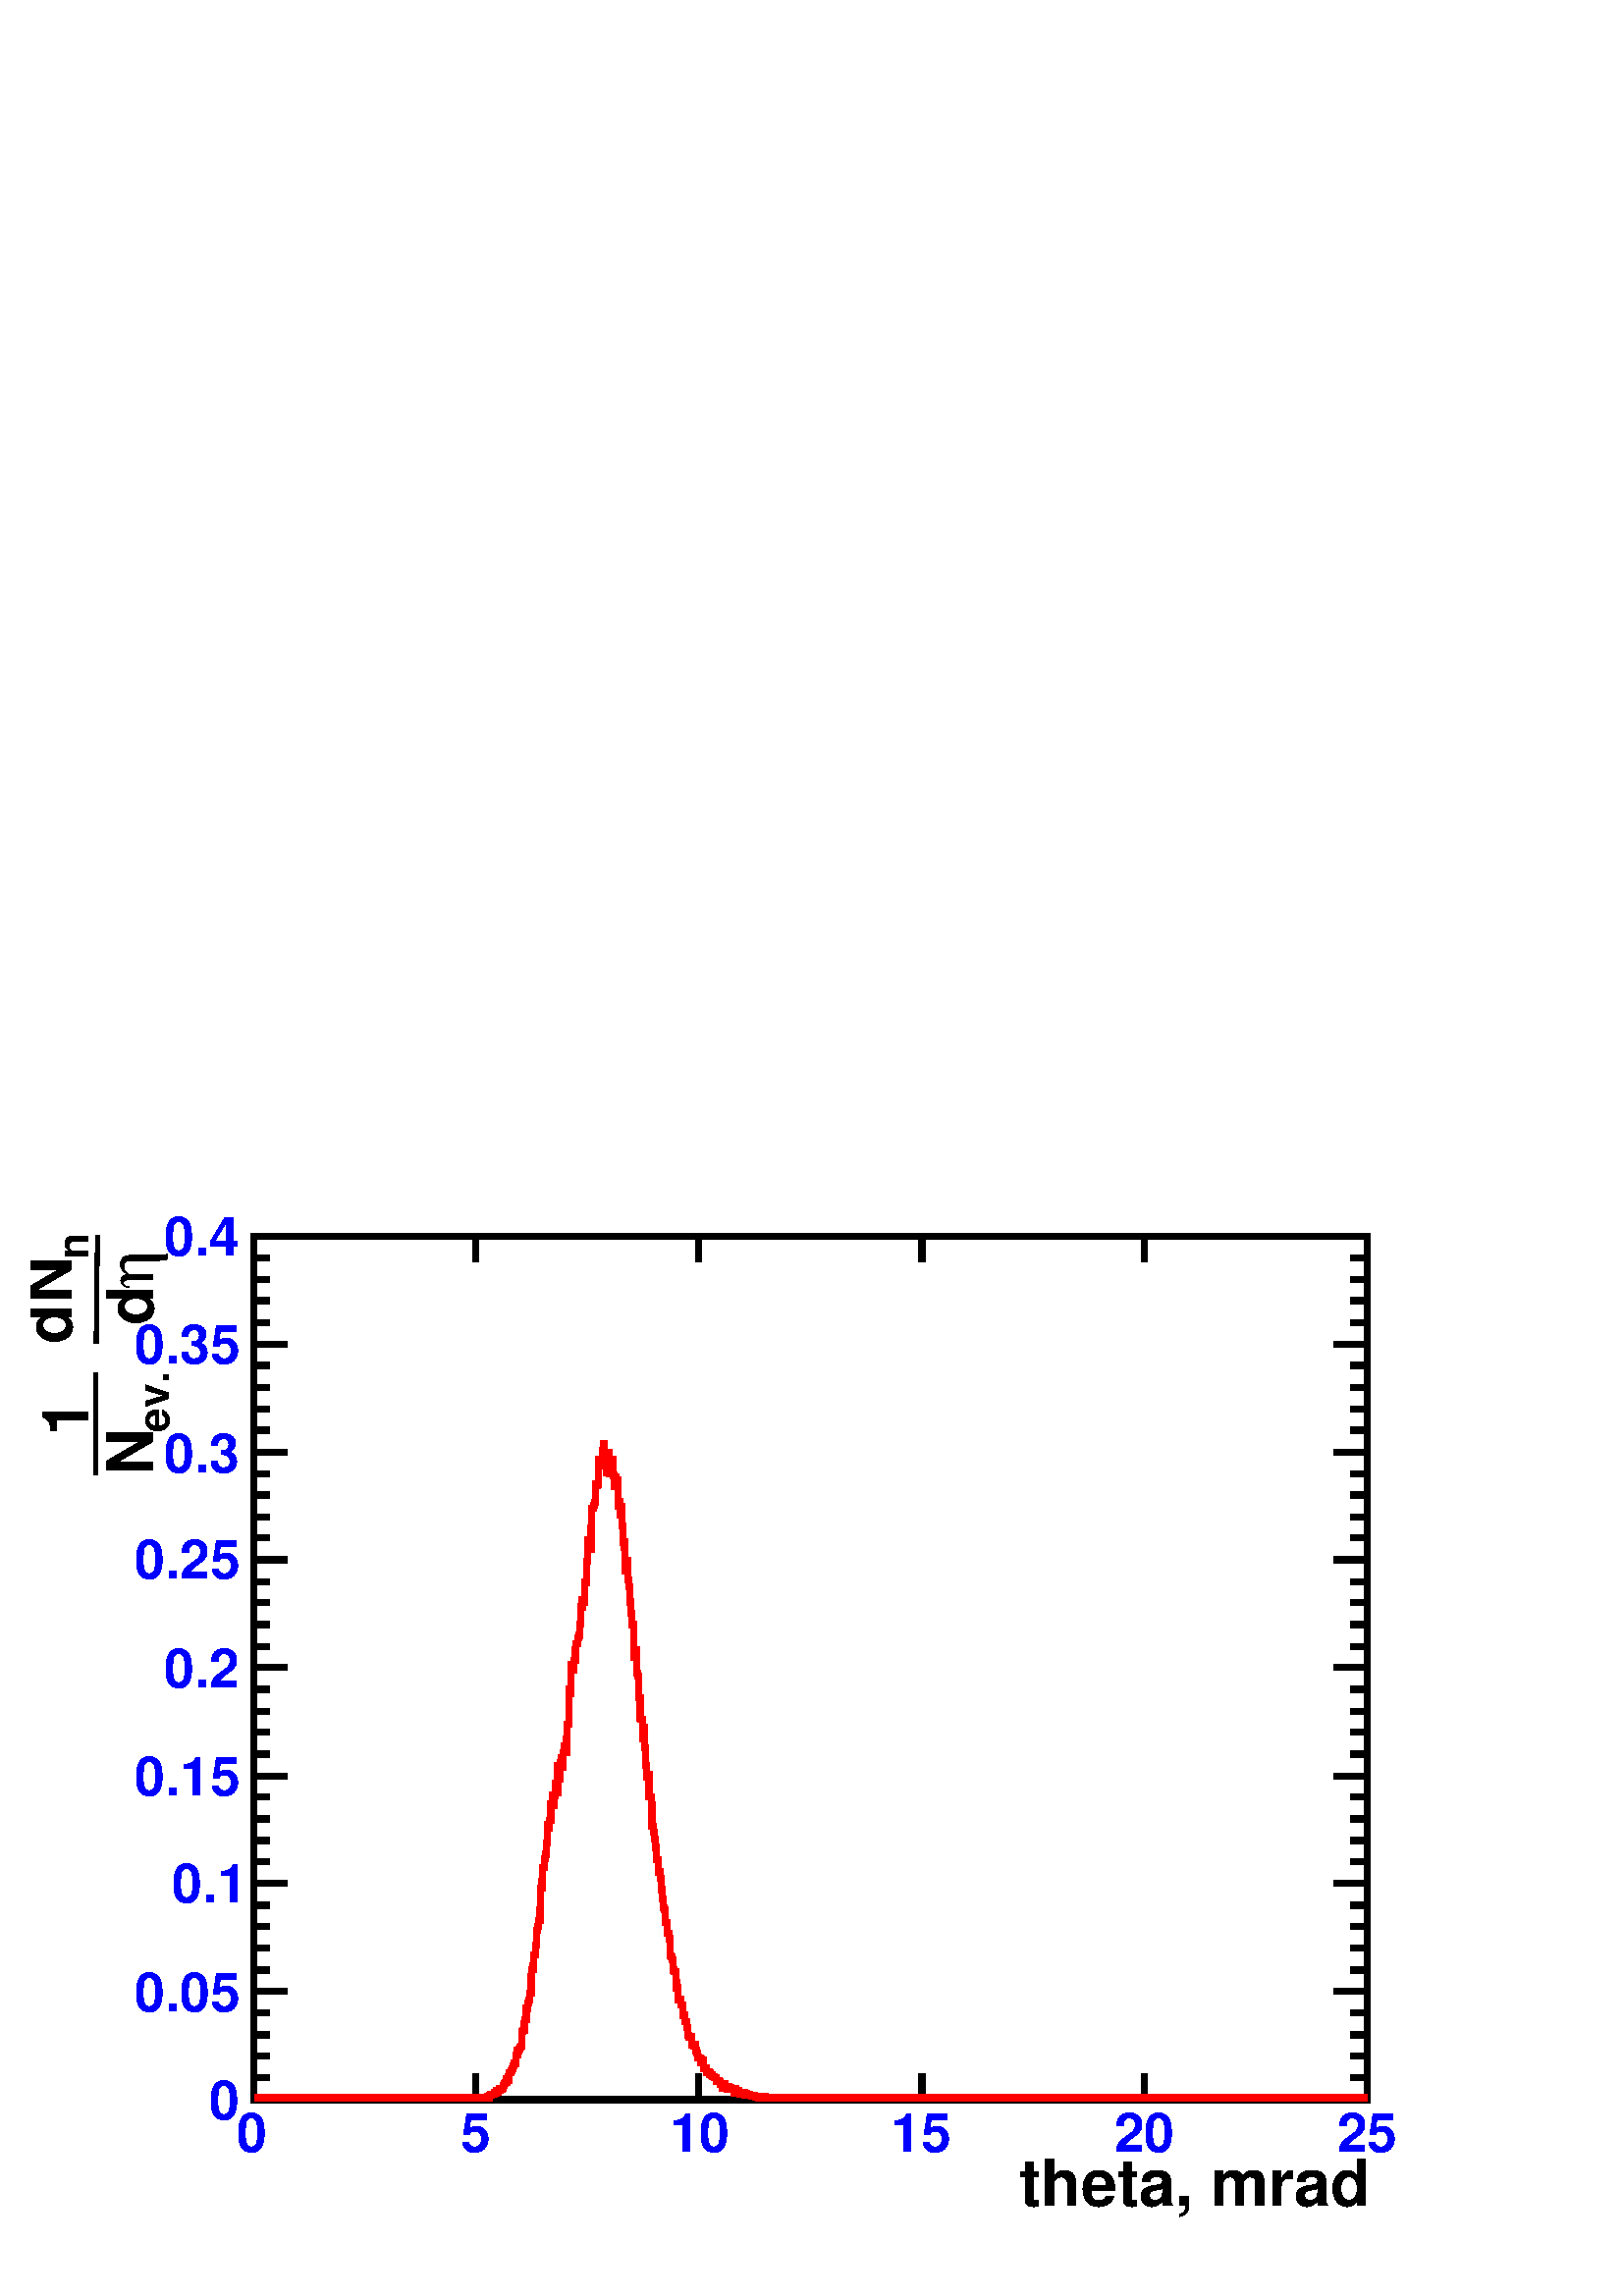 %!PS-Adobe-2.0 EPSF-2.0
%%BoundingBox:  0 0 567 440
%%DocumentNeededResources: ProcSet (FontSetInit)
%%EndComments
%%BeginProlog
80 dict begin
/s {stroke} def /l {lineto} def /m {moveto} def /t {translate} def
/r {rotate} def /rl {roll}  def /R {repeat} def
/d {rlineto} def /rm {rmoveto} def /gr {grestore} def /f {eofill} def
/c {setrgbcolor} def /black {0 setgray} def /sd {setdash} def
/cl {closepath} def /sf {scalefont setfont} def /lw {setlinewidth} def
/box {m dup 0 exch d exch 0 d 0 exch neg d cl} def
/NC{systemdict begin initclip end}def/C{NC box clip newpath}def
/bl {box s} def /bf {gsave box gsave f grestore 1 lw [] 0 sd s grestore} def /Y { 0 exch d} def /X { 0 d} def 
/K {{pop pop 0 moveto} exch kshow} bind def
/ita {/ang 15 def gsave [1 0 ang dup sin exch cos div 1 0 0] concat} def 
/mp {newpath /y exch def /x exch def} def
/side {[w .77 mul w .23 mul] .385 w mul sd w 0 l currentpoint t -144 r} def
/mr {mp x y w2 0 360 arc} def /m24 {mr s} def /m20 {mr f} def
/mb {mp x y w2 add m w2 neg 0 d 0 w neg d w 0 d 0 w d cl} def
/mt {mp x y w2 add m w2 neg w neg d w 0 d cl} def
/w4 {w 4 div} def
/w6 {w 6 div} def
/w8 {w 8 div} def
/m21 {mb f} def /m25 {mb s} def /m22 {mt f} def /m26{mt s} def
/m23 {mp x y w2 sub m w2 w d w neg 0 d cl f} def
/m27 {mp x y w2 add m w3 neg w2 neg d w3 w2 neg d w3 w2 d cl s} def
/m28 {mp x w2 sub y w2 sub w3 add m w3 0 d  0 w3 neg d w3 0 d 0 w3 d w3 0 d  0 w3 d w3 neg 0 d 0 w3 d w3 neg 0 d 0 w3 neg d w3 neg 0 d cl s } def
/m29 {mp gsave x w2 sub y w2 add w3 sub m currentpoint t 4 {side} repeat cl fill gr} def
/m30 {mp gsave x w2 sub y w2 add w3 sub m currentpoint t 4 {side} repeat cl s gr} def
/m31 {mp x y w2 sub m 0 w d x w2 sub y m w 0 d x w2 sub y w2 add m w w neg d x w2 sub y w2 sub m w w d s} def
/m32 {mp x y w2 sub m w2 w d w neg 0 d cl s} def
/m33 {mp x y w2 add m w3 neg w2 neg d w3 w2 neg d w3 w2 d cl f} def
/m34 {mp x w2 sub y w2 sub w3 add m w3 0 d  0 w3 neg d w3 0 d 0 w3 d w3 0 d  0 w3 d w3 neg 0 d 0 w3 d w3 neg 0 d 0 w3 neg d w3 neg 0 d cl f } def
/m35 {mp x y w2 add m w2 neg w2 neg d w2 w2 neg d w2 w2 d w2 neg w2 d x y w2 sub m 0 w d x w2 sub y m w 0 d s} def
/m36 {mb x w2 sub y w2 add m w w neg d x w2 sub y w2 sub m w w d s} def
/m37 {mp x y m w4 neg w2 d w4 neg w2 neg d w2 0 d  w4 neg w2 neg d w2 0 d w4 neg w2 d w2 0 d w4 neg w2 d w4 neg w2 neg d cl s} def
/m38 {mp x w4 sub y w2 add m w4 neg w4 neg d 0 w2 neg d w4 w4 neg d w2 0 d w4 w4 d 0 w2 d w4 neg w4 d w2 neg 0 d x y w2 sub m 0 w d x w2 sub y m w 0 d cl s} def
/m39 {mp x y m w4 neg w2 d w4 neg w2 neg d w2 0 d  w4 neg w2 neg d w2 0 d w4 neg w2 d w2 0 d w4 neg w2 d w4 neg w2 neg d cl f} def
/m40 {mp x y m w4 w2 d w4 w4 neg d w2 neg w4 neg d w2 w4 neg d w4 neg w4 neg d w4 neg w2 d w4 neg w2 neg d w4 neg w4 d w2 w4 d w2 neg w4 d w4 w4 d w4 w2 neg d cl s} def
/m41 {mp x y m w4 w2 d w4 w4 neg d w2 neg w4 neg d w2 w4 neg d w4 neg w4 neg d w4 neg w2 d w4 neg w2 neg d w4 neg w4 d w2 w4 d w2 neg w4 d w4 w4 d w4 w2 neg d cl f} def
/m42 {mp x y w2 add m w8 neg w2 -3 4 div mul d w2 -3 4 div mul w8 neg d w2 3 4 div mul w8 neg d w8 w2 -3 4 div mul d w8 w2 3 4 div mul d w2 3 4 div mul w8 d w2 -3 4 div mul w8 d w8 neg w2 3 4 div mul d cl s} def
/m43 {mp x y w2 add m w8 neg w2 -3 4 div mul d w2 -3 4 div mul w8 neg d w2 3 4 div mul w8 neg d w8 w2 -3 4 div mul d w8 w2 3 4 div mul d w2 3 4 div mul w8 d w2 -3 4 div mul w8 d w8 neg w2 3 4 div mul d cl f} def
/m44 {mp x y m w6 neg w2 d w2 2 3 div mul 0 d w6 neg w2 neg d w2 w6 d 0 w2 -2 3 div mul d w2 neg w6 d w6 w2 neg d w2 -2 3 div mul 0 d w6 w2 d w2 neg w6 neg d 0 w2 2 3 div mul d w2 w6 neg d cl s} def
/m45 {mp x y m w6 neg w2 d w2 2 3 div mul 0 d w6 neg w2 neg d w2 w6 d 0 w2 -2 3 div mul d w2 neg w6 d w6 w2 neg d w2 -2 3 div mul 0 d w6 w2 d w2 neg w6 neg d 0 w2 2 3 div mul d w2 w6 neg d cl f} def
/m46 {mp x y w4 add m w4 neg w4 d w4 neg w4 neg d  w4 w4 neg d w4 neg w4 neg d w4 w4 neg d w4 w4 d w4 w4 neg d w4 w4 d w4 neg w4 d w4 w4 d w4 neg w4 d w4 neg w4 neg d cl s} def
/m47 {mp x y w4 add m w4 neg w4 d w4 neg w4 neg d w4 w4 neg d w4 neg w4 neg d  w4 w4 neg d w4 w4 d w4 w4 neg d w4 w4 d w4 neg w4 d w4 w4 d w4 neg w4 d w4 neg w4 neg d cl f} def
/m48 {mp x y w4 add m w4 neg w4 d w4 neg w4 neg d w4 w4 neg d  w4 neg w4 neg d w4 w4 neg d w4 w4 d w4 w4 neg d w4 w4 d w4 neg w4 d w4 w4 d w4 neg w4 d w4 neg w4 neg d  w4 w4 neg d w4 neg w4 neg d w4 neg w4 d w4 w4 d cl f} def
/m49 {mp x w2 sub w3 add y w2 sub w3 add m  0 w3 neg d w3 0 d 0 w3 d w3 0 d 0 w3 d w3 neg 0 d 0 w3 d w3 neg 0 d 0 w3 neg d w3 neg 0 d 0 w3 neg d w3 0 d 0 w3 d w3 0 d 0 w3 neg d w3 neg 0 d cl f } def
/m2 {mp x y w2 sub m 0 w d x w2 sub y m w 0 d s} def
/m5 {mp x w2 sub y w2 sub m w w d x w2 sub y w2 add m w w neg d s} def
%%IncludeResource: ProcSet (FontSetInit)
%%IncludeResource: font Times-Roman
%%IncludeResource: font Times-Italic
%%IncludeResource: font Times-Bold
%%IncludeResource: font Times-BoldItalic
%%IncludeResource: font Helvetica
%%IncludeResource: font Helvetica-Oblique
%%IncludeResource: font Helvetica-Bold
%%IncludeResource: font Helvetica-BoldOblique
%%IncludeResource: font Courier
%%IncludeResource: font Courier-Oblique
%%IncludeResource: font Courier-Bold
%%IncludeResource: font Courier-BoldOblique
%%IncludeResource: font Symbol
%%IncludeResource: font ZapfDingbats
/reEncode {exch findfont dup length dict begin {1 index /FID eq  {pop pop} {def} ifelse } forall /Encoding exch def currentdict end dup /FontName get exch definefont pop } def [/Times-Bold /Times-Italic /Times-BoldItalic /Helvetica /Helvetica-Oblique
 /Helvetica-Bold /Helvetica-BoldOblique /Courier /Courier-Oblique /Courier-Bold /Courier-BoldOblique /Times-Roman /AvantGarde-Book /AvantGarde-BookOblique /AvantGarde-Demi /AvantGarde-DemiOblique /Bookman-Demi /Bookman-DemiItalic /Bookman-Light
 /Bookman-LightItalic /Helvetica-Narrow /Helvetica-Narrow-Bold /Helvetica-Narrow-BoldOblique /Helvetica-Narrow-Oblique /NewCenturySchlbk-Roman /NewCenturySchlbk-Bold /NewCenturySchlbk-BoldItalic /NewCenturySchlbk-Italic /Palatino-Bold
 /Palatino-BoldItalic /Palatino-Italic /Palatino-Roman ] {ISOLatin1Encoding reEncode } forall
%%EndProlog
%%BeginSetup
%%EndSetup
newpath  gsave  .25 .25 scale  gsave  0 0 t black[  ] 0 sd 9 lw 0.999 0.999 0.999 c 2268 1759 0 0 bf black 1 1 1 c 2177 1689 45 35 bf black 0.999 0.999 0.999 c 1633 1267 372 288 bf 1 1 1 c 372 288 m 4 4 d 1259 Y 1625 X 4 4 d -1633 X -1267 Y f 0.999
 0.999 0.999 c 372 288 m 4 4 d 1625 X 1259 Y 4 4 d -1267 Y -1633 X f black 1633 1267 372 288 bl 0.999 0.999 0.999 c 1633 1267 372 288 bf 1 1 1 c 372 288 m 4 4 d 1259 Y 1625 X 4 4 d -1633 X -1267 Y f 0.999 0.999 0.999 c 372 288 m 4 4 d 1625 X 1259 Y 4
 4 d -1267 Y -1633 X f black 1633 1267 372 288 bl 372 288 m 1633 X s 372 326 m -38 Y s 698 326 m -38 Y s 1025 326 m -38 Y s 1352 326 m -38 Y s 1678 326 m -38 Y s 2005 326 m -38 Y s 0 0 1 c black 0 0 1 c
 gsave  2177 1689 45 35 C 347.656 211.32 t 0 r /Helvetica-Bold findfont 79.533 sf 0 0 m (0) show NC gr  black 0 0 1 c
 gsave  2177 1689 45 35 C 674.862 211.32 t 0 r /Helvetica-Bold findfont 79.533 sf 0 0 m (5) show NC gr  black 0 0 1 c
 gsave  2177 1689 45 35 C 981.617 211.32 t 0 r /Helvetica-Bold findfont 79.533 sf 0 0 m (10) show NC gr  black 0 0 1 c
 gsave  2177 1689 45 35 C 1306.55 211.32 t 0 r /Helvetica-Bold findfont 79.533 sf 0 0 m (15) show NC gr  black 0 0 1 c
 gsave  2177 1689 45 35 C 1633.76 211.32 t 0 r /Helvetica-Bold findfont 79.533 sf 0 0 m (20) show NC gr  black 0 0 1 c
 gsave  2177 1689 45 35 C 1960.96 211.32 t 0 r /Helvetica-Bold findfont 79.533 sf 0 0 m (25) show NC gr  black
 gsave  2177 1689 45 35 C 1495.15 131.791 t 0 r /Helvetica-Bold findfont 95.44 sf 0 0 m (theta, mrad) show NC gr  372 1555 m 1633 X s 372 1517 m 38 Y s 698 1517 m 38 Y s 1025 1517 m 38 Y s 1352 1517 m 38 Y s 1678 1517 m 38 Y s 2005 1517 m 38 Y s
 372 288 m 1267 Y s 421 288 m -49 X s 396 320 m -24 X s 396 352 m -24 X s 396 383 m -24 X s 396 415 m -24 X s 421 447 m -49 X s 396 478 m -24 X s 396 510 m -24 X s 396 542 m -24 X s 396 573 m -24 X s 421 605 m -49 X s 396 637 m -24 X s 396 668 m -24
 X s 396 700 m -24 X s 396 732 m -24 X s 421 763 m -49 X s 396 795 m -24 X s 396 827 m -24 X s 396 858 m -24 X s 396 890 m -24 X s 421 922 m -49 X s 396 953 m -24 X s 396 985 m -24 X s 396 1017 m -24 X s 396 1048 m -24 X s 421 1080 m -49 X s 396 1112
 m -24 X s 396 1143 m -24 X s 396 1175 m -24 X s 396 1206 m -24 X s 421 1238 m -49 X s 396 1270 m -24 X s 396 1301 m -24 X s 396 1333 m -24 X s 396 1365 m -24 X s 421 1396 m -49 X s 396 1428 m -24 X s 396 1460 m -24 X s 396 1491 m -24 X s 396 1523 m
 -24 X s 421 1555 m -49 X s 0 0 1 c black 0 0 1 c
 gsave  2177 1689 45 35 C 306.755 259.038 t 0 r /Helvetica-Bold findfont 79.533 sf 0 0 m (0) show NC gr  black 0 0 1 c
 gsave  2177 1689 45 35 C 197.687 418.096 t 0 r /Helvetica-Bold findfont 79.533 sf 0 0 m (0.05) show NC gr  black 0 0 1 c
 gsave  2177 1689 45 35 C 252.221 577.154 t 0 r /Helvetica-Bold findfont 79.533 sf 0 0 m (0.1) show NC gr  black 0 0 1 c
 gsave  2177 1689 45 35 C 197.687 733.94 t 0 r /Helvetica-Bold findfont 79.533 sf 0 0 m (0.15) show NC gr  black 0 0 1 c
 gsave  2177 1689 45 35 C 240.86 892.999 t 0 r /Helvetica-Bold findfont 79.533 sf 0 0 m (0.2) show NC gr  black 0 0 1 c
 gsave  2177 1689 45 35 C 197.687 1052.06 t 0 r /Helvetica-Bold findfont 79.533 sf 0 0 m (0.25) show NC gr  black 0 0 1 c
 gsave  2177 1689 45 35 C 240.86 1208.84 t 0 r /Helvetica-Bold findfont 79.533 sf 0 0 m (0.3) show NC gr  black 0 0 1 c
 gsave  2177 1689 45 35 C 197.687 1367.9 t 0 r /Helvetica-Bold findfont 79.533 sf 0 0 m (0.35) show NC gr  black 0 0 1 c
 gsave  2177 1689 45 35 C 240.86 1526.96 t 0 r /Helvetica-Bold findfont 79.533 sf 0 0 m (0.4) show NC gr  black
 gsave  2177 1689 45 35 C 224.954 1479.24 t 90 r /Symbol findfont 95.44 sf 0 0 m (h) show NC gr 
 gsave  2177 1689 45 35 C 224.954 1424.71 t 90 r /Helvetica-Bold findfont 95.44 sf 0 0 m (d) show NC gr 
 gsave  2177 1689 45 35 C 129.519 1520.14 t 90 r /Helvetica-Bold findfont 63.627 sf 0 0 m (n) show NC gr 
 gsave  2177 1689 45 35 C 104.524 1397.44 t 90 r /Helvetica-Bold findfont 95.44 sf 0 0 m (dN) show NC gr  6 lw 141 1397 m 2 159 d s
 gsave  2177 1689 45 35 C 168.147 1354.27 t 90 r /Helvetica-Bold findfont 95.44 sf 0 0 m ( ) show NC gr 
 gsave  2177 1689 45 35 C 247.676 1267.92 t 90 r /Helvetica-Bold findfont 63.627 sf 0 0 m (ev.) show NC gr 
 gsave  2177 1689 45 35 C 224.954 1204.3 t 90 r /Helvetica-Bold findfont 95.44 sf 0 0 m (N) show NC gr 
 gsave  2177 1689 45 35 C 129.519 1261.1 t 90 r /Helvetica-Bold findfont 95.44 sf 0 0 m (1) show NC gr  141 1204 m 150 Y s 9 lw 2005 288 m 1267 Y s 1956 288 m 49 X s 1980 320 m 25 X s 1980 352 m 25 X s 1980 383 m 25 X s 1980 415 m 25 X s 1956 447 m
 49 X s 1980 478 m 25 X s 1980 510 m 25 X s 1980 542 m 25 X s 1980 573 m 25 X s 1956 605 m 49 X s 1980 637 m 25 X s 1980 668 m 25 X s 1980 700 m 25 X s 1980 732 m 25 X s 1956 763 m 49 X s 1980 795 m 25 X s 1980 827 m 25 X s 1980 858 m 25 X s 1980 890
 m 25 X s 1956 922 m 49 X s 1980 953 m 25 X s 1980 985 m 25 X s 1980 1017 m 25 X s 1980 1048 m 25 X s 1956 1080 m 49 X s 1980 1112 m 25 X s 1980 1143 m 25 X s 1980 1175 m 25 X s 1980 1206 m 25 X s 1956 1238 m 49 X s 1980 1270 m 25 X s 1980 1301 m 25
 X s 1980 1333 m 25 X s 1980 1365 m 25 X s 1956 1396 m 49 X s 1980 1428 m 25 X s 1980 1460 m 25 X s 1980 1491 m 25 X s 1980 1523 m 25 X s 1956 1555 m 49 X s 1 0 0 c 1 1 1 c black 1 0 0 c 374 291 m 339 X 1 Y 2 X 1 Y 1 X -2 Y 2 X 3 Y 2 X 2 Y 5 X 2 Y 1
 X -1 Y 2 X 4 Y 2 X -2 Y 1 X 3 Y 2 X 2 Y 1 X -1 Y 2 X 2 Y 2 X 4 Y 1 X 3 Y 2 X 1 Y 2 X 6 Y 1 X -3 Y 2 X 6 Y 1 X 6 Y 2 X 2 Y 2 X 3 Y 1 X 5 Y 2 X 4 Y 2 X -1 Y 1 X 13 Y 2 X 6 Y 2 X 2 Y 1 X 3 Y 2 X 1 Y 1 X 22 Y 2 X 1 Y 2 X 10 Y 1 X 6 Y 2 X 17 Y 2 X 8 Y 1
 X 4 Y 2 X 10 Y 2 X 25 Y 1 X 10 Y 2 X 6 Y 1 X 15 Y 2 X 15 Y 2 X 21 Y 1 X 6 Y 2 X 9 Y 2 X 16 Y 1 X 31 Y 2 X 10 Y 1 X 21 Y 2 X 13 Y 2 X 6 Y 1 X 17 Y 2 X 27 Y 2 X -6 Y 1 X 12 Y 2 X 24 Y 2 X 13 Y 1 X -15 Y 2 X 14 Y 1 X 18 Y 2 X -14 Y 2 X 40 Y 1 X -19 Y 2
 X 24 Y 2 X 7 Y 1 X -15 Y 2 X 22 Y 1 X 10 Y 2 X -10 Y 2 X 20 Y 1 X 22 Y 2 X 51 Y 2 X -6 Y 1 X 42 Y 2 X -8 Y 2 X 9 Y 1 X 5 Y 2 X 16 Y 1 X 9 Y 2 X 9 Y 2 X 3 Y 1 X 17 Y 2 X 25 Y 2 X 10 Y 1 X -4 Y 2 X 30 Y 2 X -1 Y 1 X 32 Y 2 X 31 Y 1 X -13 Y 4 X 31 Y 1
 X 29 Y 2 X 4 Y 2 X 4 Y 1 X 27 Y 2 X -2 Y 1 X 2 Y 2 X 37 Y 2 X -11 Y 1 X 4 Y 2 X 19 Y 2 X 10 Y 1 X -14 Y 4 X -28 Y 1 X 29 Y 2 X -31 Y 1 X 20 Y 2 X 1 Y 2 X 1 Y 1 X -24 Y 2 X -16 Y 2 X 13 Y 1 X -4 Y 2 X -38 Y 1 X 6 Y 2 X -20 Y 2 X 14 Y 1 X -29 Y 2 X
 -24 Y 2 X -8 Y 1 X -34 Y 2 X 15 Y 2 X -29 Y 1 X -10 Y 2 X -22 Y 1 X -17 Y 2 X -16 Y 2 X -28 Y 1 X -20 Y 2 X 11 Y 2 X -34 Y 1 X -5 Y 2 X -31 Y 2 X -30 Y 1 X -2 Y 2 X -28 Y 1 X 17 Y 2 X -31 Y 2 X -26 Y 1 X -17 Y 2 X 4 Y 2 X -32 Y 1 X -1 Y 2 X -12 Y 1
 X -31 Y 2 X -9 Y 2 X -10 Y 1 X -12 Y 2 X -18 Y 2 X -10 Y 1 X -8 Y 2 X -9 Y 2 X -17 Y 1 X -14 Y 2 X -12 Y 1 X -3 Y 2 X -19 Y 2 X -7 Y 1 X -9 Y 2 X -8 Y 2 X -25 Y 1 X -1 Y 2 X -5 Y 1 X -15 Y 2 X -2 Y 2 X -16 Y 1 X -8 Y 2 X -17 Y 3 X 1 Y 2 X -9 Y 2 X
 -13 Y 1 X -2 Y 2 X -9 Y 1 X -1 Y 2 X -8 Y 2 X -12 Y 1 X -2 Y 5 X -12 Y 2 X -1 Y 2 X 2 Y 1 X -9 Y 2 X -4 Y 1 X -6 Y 2 X -1 Y 2 X -2 Y 1 X -5 Y 2 X 4 Y 2 X -12 Y 3 X 1 Y 1 X -7 Y 2 X 1 Y 2 X -1 Y 1 X -3 Y 2 X -1 Y 2 X -2 Y 3 X -2 Y 2 X -2 Y 1 X -3 Y 2
 X 1 Y 1 X -1 Y 2 X -4 Y 2 X -1 Y 1 X -5 Y 2 X 6 Y 2 X -4 Y 3 X -4 Y 1 X 4 Y 2 X -4 Y 2 X 3 Y 1 X -1 Y 2 X -2 Y 2 X -5 Y 1 X 6 Y 2 X -4 Y 2 X -2 Y 1 X 4 Y 2 X -3 Y 1 X -3 Y 2 X 3 Y 3 X -1 Y 2 X -4 Y 2 X 3 Y 1 X -2 Y 2 X 1 Y 2 X -1 Y 3 X -2 Y 1 X 1 Y
 4 X -1 Y 1 X -1 Y 4 X -1 Y 1 X 2 Y 3 X -1 Y 2 X -1 Y 2 X 2 Y 3 X -1 Y 2 X -1 Y 3 X 1 Y 3 X -1 Y 874 X s
 gr  gr showpage
end
%%EOF
